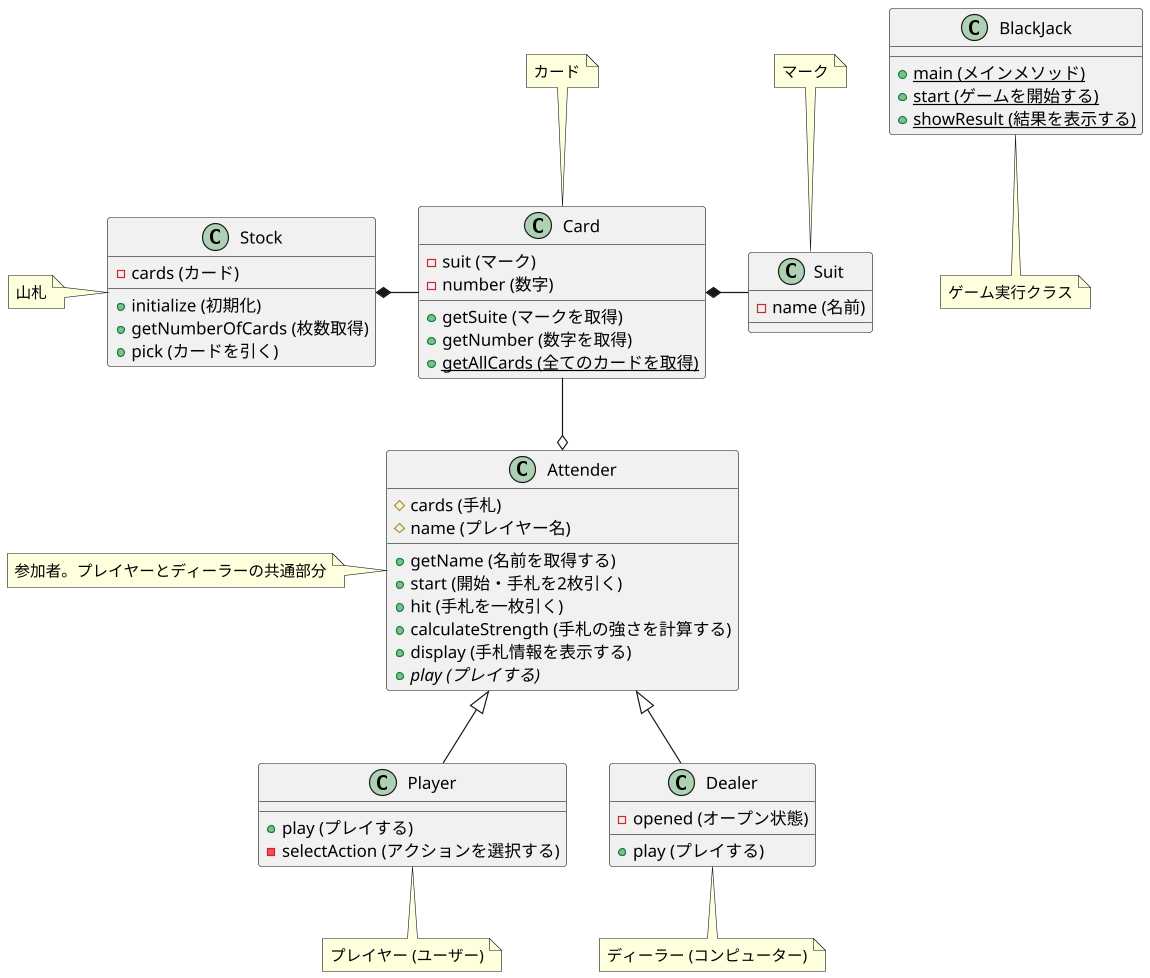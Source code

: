 @startuml
scale 1.2

class Suit{
 	- {field} name (名前)
}
note top: マーク

class Card{
	- {field} suit (マーク)
	- {field} number (数字)
	+ {method} getSuite (マークを取得)
	+ {method} getNumber (数字を取得)
	+ {static}{method} getAllCards (全てのカードを取得)
}
note top: カード

class Stock {
	- {field} cards (カード)
	+ {method} initialize (初期化)
	+ {method} getNumberOfCards (枚数取得)
	+ {method} pick (カードを引く)
}
note left: 山札

class Attender {
	# {field} cards (手札)
	# {field} name (プレイヤー名)
	+ {method} getName (名前を取得する)
	+ {method} start (開始・手札を2枚引く)
	+ {method} hit (手札を一枚引く)
	+ {method} calculateStrength (手札の強さを計算する)
	+ {method} display (手札情報を表示する)
	+ {method}{abstract} play (プレイする)
}
note left: 参加者。プレイヤーとディーラーの共通部分

class Player {
	+ {method} play (プレイする)
	- {method} selectAction (アクションを選択する)
}
note bottom: プレイヤー (ユーザー)

class Dealer {
    - {field} opened (オープン状態)
	+ {method} play (プレイする)
}
note bottom: ディーラー (コンピューター)

class BlackJack {
	+ {method} {static} main (メインメソッド)
	+ {method} {static} start (ゲームを開始する)
	+ {method} {static} showResult (結果を表示する)
}
note bottom: ゲーム実行クラス

Card *- Suit
Stock *- Card
Attender o-up- Card
Attender <|-down- Player
Attender <|-down- Dealer


@enduml